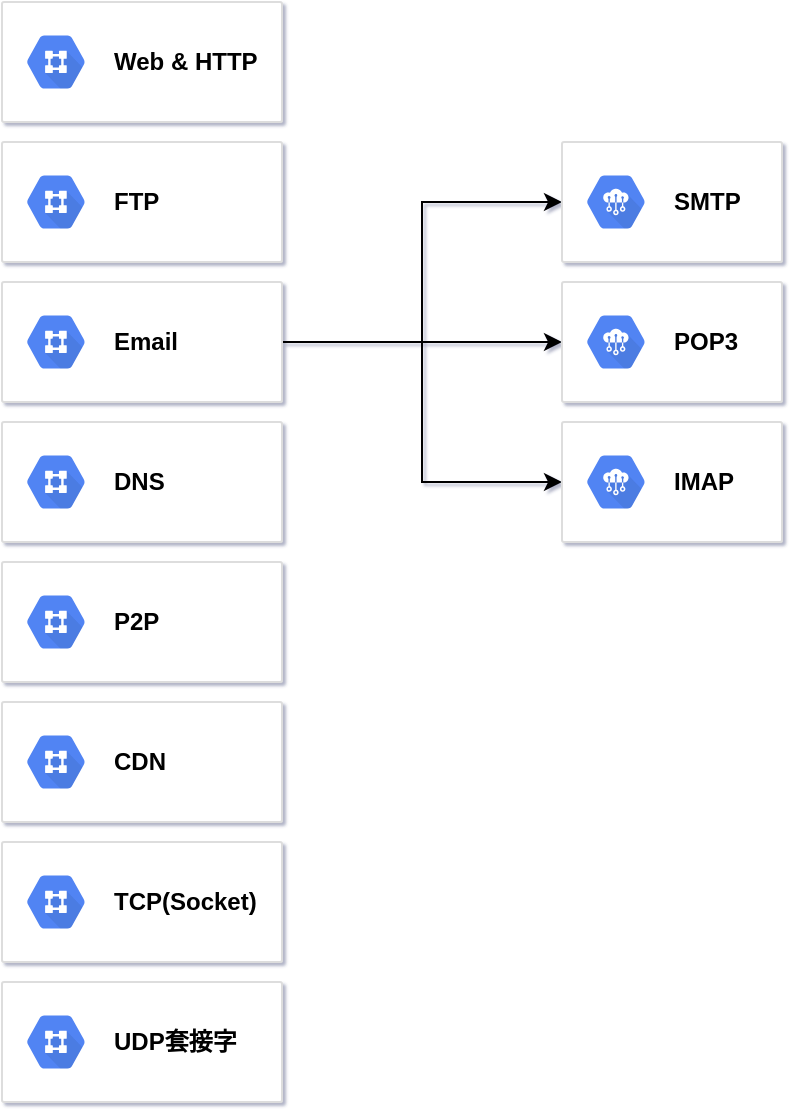 <mxfile version="15.9.4" type="github">
  <diagram id="S5xVG5WUh5BBWyM_Z4EC" name="第 1 页">
    <mxGraphModel dx="1550" dy="844" grid="1" gridSize="10" guides="1" tooltips="1" connect="1" arrows="1" fold="1" page="1" pageScale="1" pageWidth="827" pageHeight="1169" background="none" math="0" shadow="1">
      <root>
        <mxCell id="0" />
        <mxCell id="1" parent="0" />
        <mxCell id="CVnT-VMFLSRxajPNqLqe-1" value="" style="strokeColor=#dddddd;shadow=0;strokeWidth=1;rounded=1;absoluteArcSize=1;arcSize=2;" parent="1" vertex="1">
          <mxGeometry x="340" y="400" width="140" height="60" as="geometry" />
        </mxCell>
        <mxCell id="CVnT-VMFLSRxajPNqLqe-2" value="&lt;font color=&quot;#000000&quot;&gt;&lt;b&gt;P2P&lt;/b&gt;&lt;/font&gt;" style="sketch=0;dashed=0;connectable=0;html=1;fillColor=#5184F3;strokeColor=none;shape=mxgraph.gcp2.hexIcon;prIcon=virtual_private_cloud;part=1;labelPosition=right;verticalLabelPosition=middle;align=left;verticalAlign=middle;spacingLeft=5;fontColor=#999999;fontSize=12;shadow=0;" parent="CVnT-VMFLSRxajPNqLqe-1" vertex="1">
          <mxGeometry y="0.5" width="44" height="39" relative="1" as="geometry">
            <mxPoint x="5" y="-19.5" as="offset" />
          </mxGeometry>
        </mxCell>
        <mxCell id="CVnT-VMFLSRxajPNqLqe-3" value="" style="strokeColor=#dddddd;shadow=0;strokeWidth=1;rounded=1;absoluteArcSize=1;arcSize=2;" parent="1" vertex="1">
          <mxGeometry x="340" y="470" width="140" height="60" as="geometry" />
        </mxCell>
        <mxCell id="CVnT-VMFLSRxajPNqLqe-4" value="&lt;b&gt;&lt;font color=&quot;#000000&quot;&gt;CDN&lt;/font&gt;&lt;/b&gt;" style="sketch=0;dashed=0;connectable=0;html=1;fillColor=#5184F3;strokeColor=none;shape=mxgraph.gcp2.hexIcon;prIcon=virtual_private_cloud;part=1;labelPosition=right;verticalLabelPosition=middle;align=left;verticalAlign=middle;spacingLeft=5;fontColor=#999999;fontSize=12;shadow=0;" parent="CVnT-VMFLSRxajPNqLqe-3" vertex="1">
          <mxGeometry y="0.5" width="44" height="39" relative="1" as="geometry">
            <mxPoint x="5" y="-19.5" as="offset" />
          </mxGeometry>
        </mxCell>
        <mxCell id="CVnT-VMFLSRxajPNqLqe-5" value="" style="strokeColor=#dddddd;shadow=0;strokeWidth=1;rounded=1;absoluteArcSize=1;arcSize=2;" parent="1" vertex="1">
          <mxGeometry x="340" y="540" width="140" height="60" as="geometry" />
        </mxCell>
        <mxCell id="CVnT-VMFLSRxajPNqLqe-6" value="&lt;b&gt;&lt;font color=&quot;#000000&quot;&gt;TCP(Socket)&lt;/font&gt;&lt;/b&gt;" style="sketch=0;dashed=0;connectable=0;html=1;fillColor=#5184F3;strokeColor=none;shape=mxgraph.gcp2.hexIcon;prIcon=virtual_private_cloud;part=1;labelPosition=right;verticalLabelPosition=middle;align=left;verticalAlign=middle;spacingLeft=5;fontColor=#999999;fontSize=12;shadow=0;" parent="CVnT-VMFLSRxajPNqLqe-5" vertex="1">
          <mxGeometry y="0.5" width="44" height="39" relative="1" as="geometry">
            <mxPoint x="5" y="-19.5" as="offset" />
          </mxGeometry>
        </mxCell>
        <mxCell id="CVnT-VMFLSRxajPNqLqe-7" value="" style="strokeColor=#dddddd;shadow=0;strokeWidth=1;rounded=1;absoluteArcSize=1;arcSize=2;" parent="1" vertex="1">
          <mxGeometry x="340" y="610" width="140" height="60" as="geometry" />
        </mxCell>
        <mxCell id="CVnT-VMFLSRxajPNqLqe-8" value="&lt;b&gt;&lt;font color=&quot;#000000&quot;&gt;UDP套接字&lt;/font&gt;&lt;/b&gt;" style="sketch=0;dashed=0;connectable=0;html=1;fillColor=#5184F3;strokeColor=none;shape=mxgraph.gcp2.hexIcon;prIcon=virtual_private_cloud;part=1;labelPosition=right;verticalLabelPosition=middle;align=left;verticalAlign=middle;spacingLeft=5;fontColor=#999999;fontSize=12;shadow=0;" parent="CVnT-VMFLSRxajPNqLqe-7" vertex="1">
          <mxGeometry y="0.5" width="44" height="39" relative="1" as="geometry">
            <mxPoint x="5" y="-19.5" as="offset" />
          </mxGeometry>
        </mxCell>
        <mxCell id="CVnT-VMFLSRxajPNqLqe-9" value="" style="strokeColor=#dddddd;shadow=0;strokeWidth=1;rounded=1;absoluteArcSize=1;arcSize=2;" parent="1" vertex="1">
          <mxGeometry x="340" y="330" width="140" height="60" as="geometry" />
        </mxCell>
        <mxCell id="CVnT-VMFLSRxajPNqLqe-10" value="&lt;b&gt;&lt;font color=&quot;#000000&quot;&gt;DNS&lt;/font&gt;&lt;/b&gt;" style="sketch=0;dashed=0;connectable=0;html=1;fillColor=#5184F3;strokeColor=none;shape=mxgraph.gcp2.hexIcon;prIcon=virtual_private_cloud;part=1;labelPosition=right;verticalLabelPosition=middle;align=left;verticalAlign=middle;spacingLeft=5;fontColor=#999999;fontSize=12;shadow=0;" parent="CVnT-VMFLSRxajPNqLqe-9" vertex="1">
          <mxGeometry y="0.5" width="44" height="39" relative="1" as="geometry">
            <mxPoint x="5" y="-19.5" as="offset" />
          </mxGeometry>
        </mxCell>
        <mxCell id="jWLnZ7U9rnenn3efdUhJ-9" style="edgeStyle=orthogonalEdgeStyle;rounded=0;orthogonalLoop=1;jettySize=auto;html=1;exitX=1;exitY=0.5;exitDx=0;exitDy=0;fontFamily=Times New Roman;fontSize=13;fontColor=#000000;" edge="1" parent="1" source="CVnT-VMFLSRxajPNqLqe-11" target="jWLnZ7U9rnenn3efdUhJ-3">
          <mxGeometry relative="1" as="geometry" />
        </mxCell>
        <mxCell id="jWLnZ7U9rnenn3efdUhJ-11" style="edgeStyle=orthogonalEdgeStyle;rounded=0;orthogonalLoop=1;jettySize=auto;html=1;exitX=1;exitY=0.5;exitDx=0;exitDy=0;entryX=0;entryY=0.5;entryDx=0;entryDy=0;fontFamily=Times New Roman;fontSize=13;fontColor=#000000;" edge="1" parent="1" source="CVnT-VMFLSRxajPNqLqe-11" target="jWLnZ7U9rnenn3efdUhJ-1">
          <mxGeometry relative="1" as="geometry" />
        </mxCell>
        <mxCell id="jWLnZ7U9rnenn3efdUhJ-13" style="edgeStyle=orthogonalEdgeStyle;rounded=0;orthogonalLoop=1;jettySize=auto;html=1;exitX=1;exitY=0.5;exitDx=0;exitDy=0;entryX=0;entryY=0.5;entryDx=0;entryDy=0;fontFamily=Times New Roman;fontSize=13;fontColor=#000000;" edge="1" parent="1" source="CVnT-VMFLSRxajPNqLqe-11" target="jWLnZ7U9rnenn3efdUhJ-5">
          <mxGeometry relative="1" as="geometry" />
        </mxCell>
        <mxCell id="CVnT-VMFLSRxajPNqLqe-11" value="" style="strokeColor=#dddddd;shadow=0;strokeWidth=1;rounded=1;absoluteArcSize=1;arcSize=2;" parent="1" vertex="1">
          <mxGeometry x="340" y="260" width="140" height="60" as="geometry" />
        </mxCell>
        <mxCell id="CVnT-VMFLSRxajPNqLqe-12" value="&lt;b&gt;&lt;font color=&quot;#000000&quot;&gt;Email&lt;/font&gt;&lt;/b&gt;" style="sketch=0;dashed=0;connectable=0;html=1;fillColor=#5184F3;strokeColor=none;shape=mxgraph.gcp2.hexIcon;prIcon=virtual_private_cloud;part=1;labelPosition=right;verticalLabelPosition=middle;align=left;verticalAlign=middle;spacingLeft=5;fontColor=#999999;fontSize=12;shadow=0;" parent="CVnT-VMFLSRxajPNqLqe-11" vertex="1">
          <mxGeometry y="0.5" width="44" height="39" relative="1" as="geometry">
            <mxPoint x="5" y="-19.5" as="offset" />
          </mxGeometry>
        </mxCell>
        <mxCell id="CVnT-VMFLSRxajPNqLqe-13" value="" style="strokeColor=#dddddd;shadow=0;strokeWidth=1;rounded=1;absoluteArcSize=1;arcSize=2;" parent="1" vertex="1">
          <mxGeometry x="340" y="190" width="140" height="60" as="geometry" />
        </mxCell>
        <mxCell id="CVnT-VMFLSRxajPNqLqe-14" value="&lt;b&gt;&lt;font color=&quot;#000000&quot;&gt;FTP&lt;/font&gt;&lt;/b&gt;" style="sketch=0;dashed=0;connectable=0;html=1;fillColor=#5184F3;strokeColor=none;shape=mxgraph.gcp2.hexIcon;prIcon=virtual_private_cloud;part=1;labelPosition=right;verticalLabelPosition=middle;align=left;verticalAlign=middle;spacingLeft=5;fontColor=#999999;fontSize=12;" parent="CVnT-VMFLSRxajPNqLqe-13" vertex="1">
          <mxGeometry y="0.5" width="44" height="39" relative="1" as="geometry">
            <mxPoint x="5" y="-19.5" as="offset" />
          </mxGeometry>
        </mxCell>
        <mxCell id="CVnT-VMFLSRxajPNqLqe-15" value="" style="strokeColor=#dddddd;shadow=0;strokeWidth=1;rounded=1;absoluteArcSize=1;arcSize=2;fontFamily=Times New Roman;fontSize=13;" parent="1" vertex="1">
          <mxGeometry x="340" y="120" width="140" height="60" as="geometry" />
        </mxCell>
        <mxCell id="CVnT-VMFLSRxajPNqLqe-16" value="&lt;b&gt;&lt;font color=&quot;#000000&quot;&gt;Web &amp;amp; HTTP&lt;/font&gt;&lt;/b&gt;" style="sketch=0;dashed=0;connectable=0;html=1;fillColor=#5184F3;strokeColor=none;shape=mxgraph.gcp2.hexIcon;prIcon=virtual_private_cloud;part=1;labelPosition=right;verticalLabelPosition=middle;align=left;verticalAlign=middle;spacingLeft=5;fontColor=#999999;fontSize=12;" parent="CVnT-VMFLSRxajPNqLqe-15" vertex="1">
          <mxGeometry y="0.5" width="44" height="39" relative="1" as="geometry">
            <mxPoint x="5" y="-19.5" as="offset" />
          </mxGeometry>
        </mxCell>
        <mxCell id="jWLnZ7U9rnenn3efdUhJ-1" value="" style="strokeColor=#dddddd;shadow=0;strokeWidth=1;rounded=1;absoluteArcSize=1;arcSize=2;" vertex="1" parent="1">
          <mxGeometry x="620" y="190" width="110" height="60" as="geometry" />
        </mxCell>
        <mxCell id="jWLnZ7U9rnenn3efdUhJ-2" value="&lt;b&gt;&lt;font color=&quot;#000000&quot;&gt;SMTP&lt;/font&gt;&lt;/b&gt;" style="sketch=0;dashed=0;connectable=0;html=1;fillColor=#5184F3;strokeColor=none;shape=mxgraph.gcp2.hexIcon;prIcon=cloud_iot_core;part=1;labelPosition=right;verticalLabelPosition=middle;align=left;verticalAlign=middle;spacingLeft=5;fontColor=#999999;fontSize=12;" vertex="1" parent="jWLnZ7U9rnenn3efdUhJ-1">
          <mxGeometry y="0.5" width="44" height="39" relative="1" as="geometry">
            <mxPoint x="5" y="-19.5" as="offset" />
          </mxGeometry>
        </mxCell>
        <mxCell id="jWLnZ7U9rnenn3efdUhJ-3" value="" style="strokeColor=#dddddd;shadow=0;strokeWidth=1;rounded=1;absoluteArcSize=1;arcSize=2;" vertex="1" parent="1">
          <mxGeometry x="620" y="260" width="110" height="60" as="geometry" />
        </mxCell>
        <mxCell id="jWLnZ7U9rnenn3efdUhJ-4" value="&lt;b&gt;&lt;font color=&quot;#000000&quot;&gt;POP3&lt;/font&gt;&lt;/b&gt;" style="sketch=0;dashed=0;connectable=0;html=1;fillColor=#5184F3;strokeColor=none;shape=mxgraph.gcp2.hexIcon;prIcon=cloud_iot_core;part=1;labelPosition=right;verticalLabelPosition=middle;align=left;verticalAlign=middle;spacingLeft=5;fontColor=#999999;fontSize=12;" vertex="1" parent="jWLnZ7U9rnenn3efdUhJ-3">
          <mxGeometry y="0.5" width="44" height="39" relative="1" as="geometry">
            <mxPoint x="5" y="-19.5" as="offset" />
          </mxGeometry>
        </mxCell>
        <mxCell id="jWLnZ7U9rnenn3efdUhJ-5" value="" style="strokeColor=#dddddd;shadow=0;strokeWidth=1;rounded=1;absoluteArcSize=1;arcSize=2;" vertex="1" parent="1">
          <mxGeometry x="620" y="330" width="110" height="60" as="geometry" />
        </mxCell>
        <mxCell id="jWLnZ7U9rnenn3efdUhJ-6" value="&lt;b&gt;&lt;font color=&quot;#000000&quot;&gt;IMAP&lt;/font&gt;&lt;/b&gt;" style="sketch=0;dashed=0;connectable=0;html=1;fillColor=#5184F3;strokeColor=none;shape=mxgraph.gcp2.hexIcon;prIcon=cloud_iot_core;part=1;labelPosition=right;verticalLabelPosition=middle;align=left;verticalAlign=middle;spacingLeft=5;fontColor=#999999;fontSize=12;" vertex="1" parent="jWLnZ7U9rnenn3efdUhJ-5">
          <mxGeometry y="0.5" width="44" height="39" relative="1" as="geometry">
            <mxPoint x="5" y="-19.5" as="offset" />
          </mxGeometry>
        </mxCell>
      </root>
    </mxGraphModel>
  </diagram>
</mxfile>
